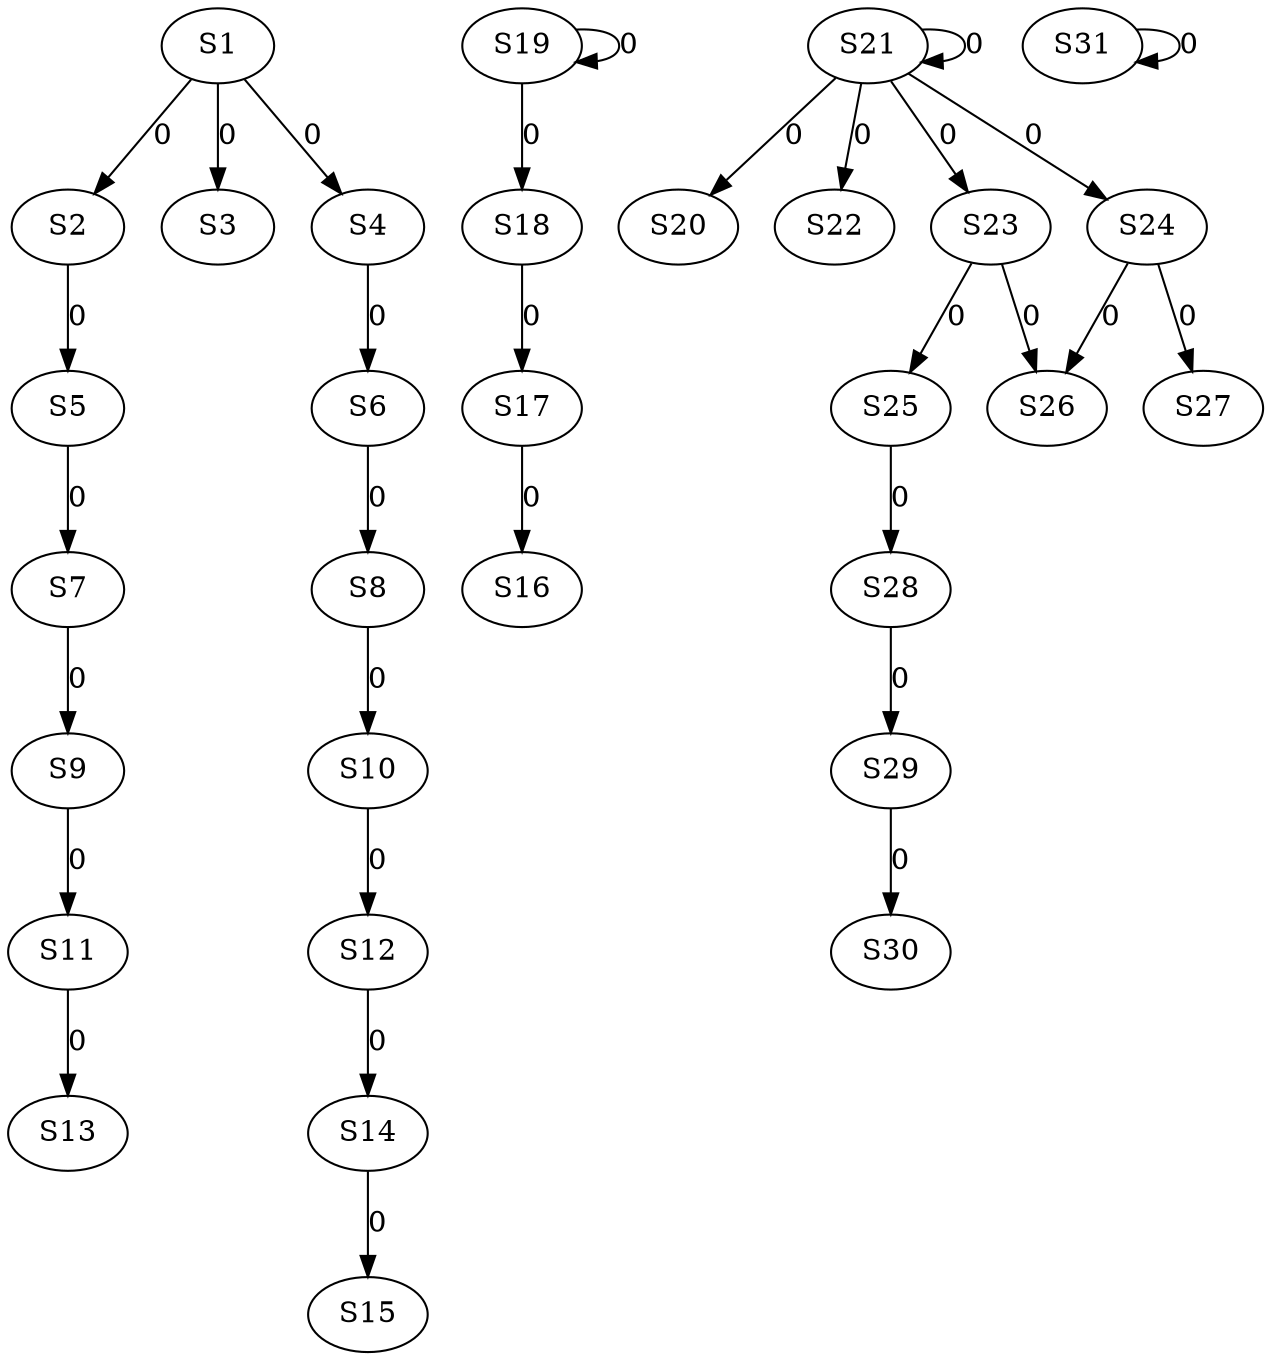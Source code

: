 strict digraph {
	S1 -> S2 [ label = 0 ];
	S1 -> S3 [ label = 0 ];
	S1 -> S4 [ label = 0 ];
	S2 -> S5 [ label = 0 ];
	S4 -> S6 [ label = 0 ];
	S5 -> S7 [ label = 0 ];
	S6 -> S8 [ label = 0 ];
	S7 -> S9 [ label = 0 ];
	S8 -> S10 [ label = 0 ];
	S9 -> S11 [ label = 0 ];
	S10 -> S12 [ label = 0 ];
	S11 -> S13 [ label = 0 ];
	S12 -> S14 [ label = 0 ];
	S14 -> S15 [ label = 0 ];
	S17 -> S16 [ label = 0 ];
	S18 -> S17 [ label = 0 ];
	S19 -> S18 [ label = 0 ];
	S19 -> S19 [ label = 0 ];
	S21 -> S20 [ label = 0 ];
	S21 -> S21 [ label = 0 ];
	S21 -> S22 [ label = 0 ];
	S21 -> S23 [ label = 0 ];
	S21 -> S24 [ label = 0 ];
	S23 -> S25 [ label = 0 ];
	S23 -> S26 [ label = 0 ];
	S24 -> S27 [ label = 0 ];
	S25 -> S28 [ label = 0 ];
	S28 -> S29 [ label = 0 ];
	S29 -> S30 [ label = 0 ];
	S31 -> S31 [ label = 0 ];
	S24 -> S26 [ label = 0 ];
}